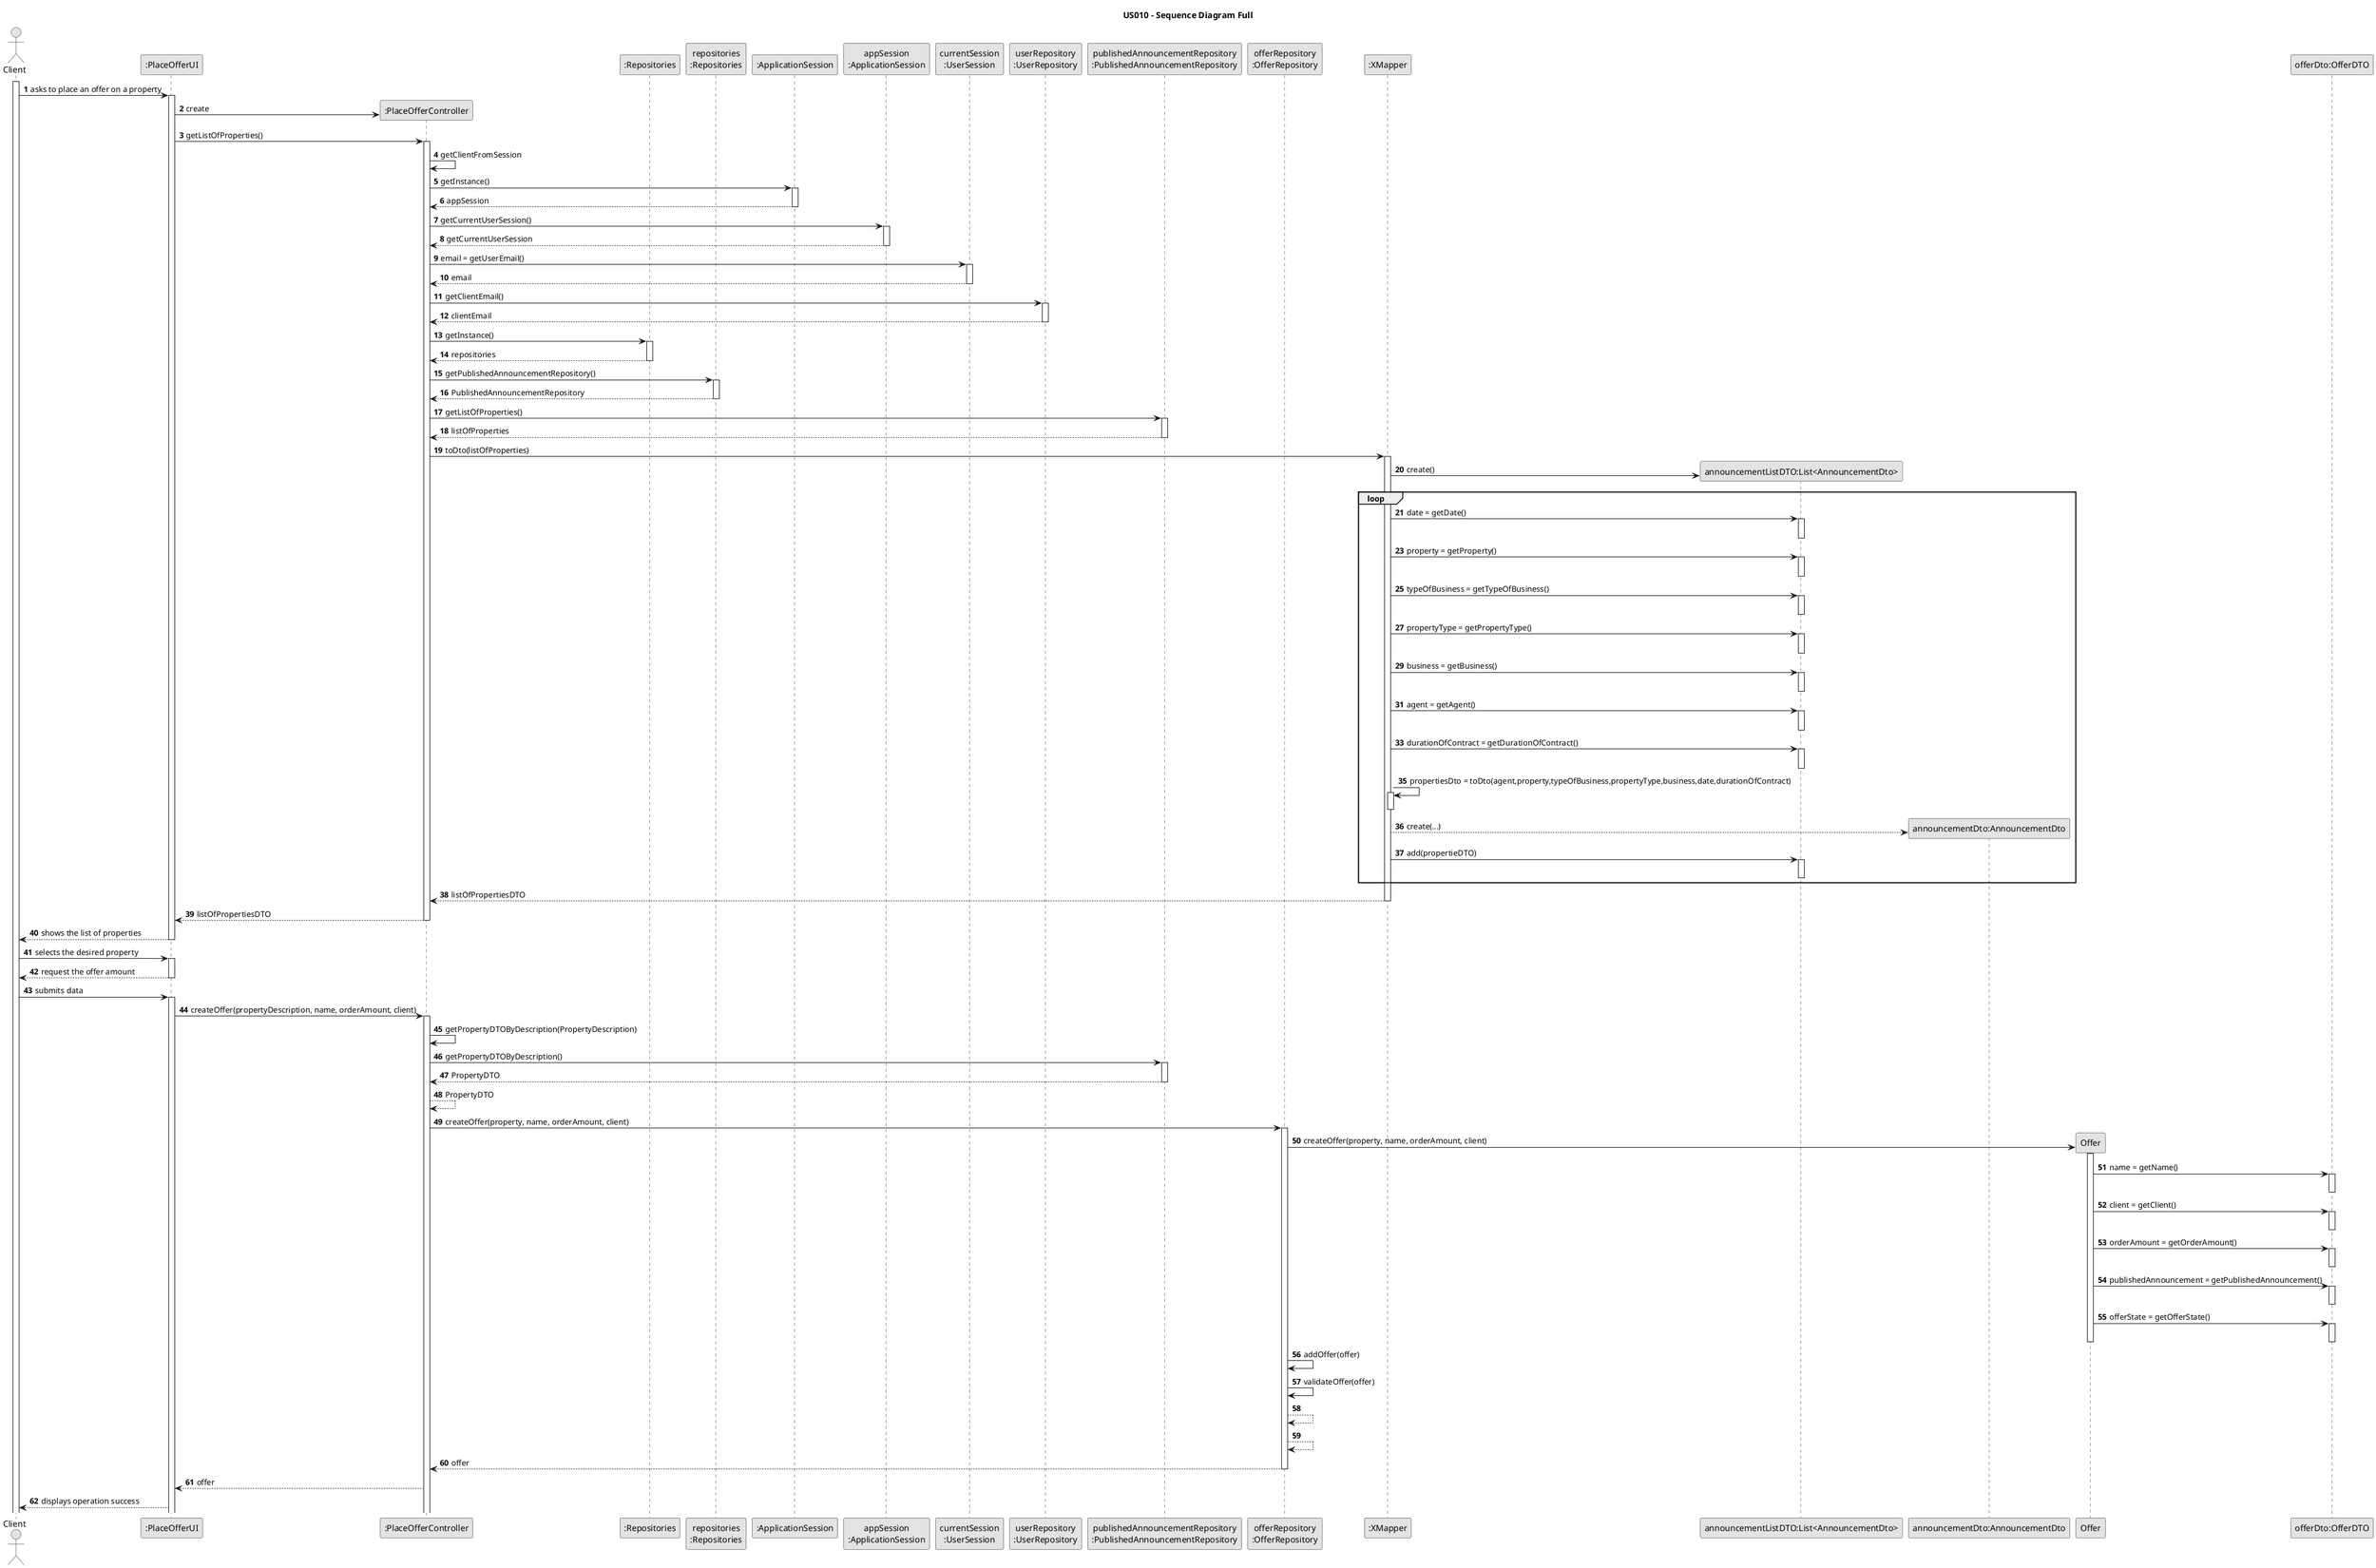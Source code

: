 @startuml

skinparam monochrome true
skinparam packageStyle rectangle
skinparam shadowing false

title US010 - Sequence Diagram Full

autonumber

actor "Client" as Client
participant ":PlaceOfferUI" as System
participant ":PlaceOfferController" as Controller
participant ":Repositories" as RepositorySingleton
participant "repositories\n:Repositories" as Repositories
participant ":ApplicationSession" as app
participant "appSession\n:ApplicationSession" as APP
participant "currentSession\n:UserSession" as User
participant "userRepository\n:UserRepository" as UserRepository
participant "publishedAnnouncementRepository\n:PublishedAnnouncementRepository" as PublishedAnnouncementRepository
participant "offerRepository\n:OfferRepository" as OfferRepository
participant ":XMapper" as XMapper
participant "announcementListDTO:List<AnnouncementDto>" as ListPublishAnnouncement
participant "announcementDto:AnnouncementDto" as AnnouncementDto
participant "Offer" as Offer
participant "offerDto:OfferDTO" as offerDto

activate Client

Client -> System : asks to place an offer on a property
activate System

System -> Controller** : create

System -> Controller : getListOfProperties()
activate Controller

Controller -> Controller : getClientFromSession

Controller -> app : getInstance()
activate app

app --> Controller: appSession
deactivate app

Controller -> APP: getCurrentUserSession()
activate APP

APP --> Controller : getCurrentUserSession
deactivate APP

Controller -> User : email = getUserEmail()
activate User

User --> Controller : email
deactivate User

Controller -> UserRepository : getClientEmail()
activate UserRepository

UserRepository --> Controller : clientEmail
deactivate UserRepository

Controller -> RepositorySingleton : getInstance()
activate RepositorySingleton

RepositorySingleton --> Controller : repositories
deactivate RepositorySingleton

Controller -> Repositories : getPublishedAnnouncementRepository()
activate Repositories

Repositories --> Controller: PublishedAnnouncementRepository
deactivate Repositories

Controller -> PublishedAnnouncementRepository : getListOfProperties()
activate PublishedAnnouncementRepository

PublishedAnnouncementRepository --> Controller : listOfProperties
deactivate PublishedAnnouncementRepository

Controller -> XMapper : toDto(listOfProperties)
activate XMapper

XMapper -> ListPublishAnnouncement**: create()

    loop

    XMapper -> ListPublishAnnouncement: date = getDate()
    activate ListPublishAnnouncement

    XMapper -[hidden]> ListPublishAnnouncement
    deactivate ListPublishAnnouncement

    XMapper -> ListPublishAnnouncement: property = getProperty()
    activate ListPublishAnnouncement

    XMapper -[hidden]> ListPublishAnnouncement
    deactivate ListPublishAnnouncement

    XMapper -> ListPublishAnnouncement: typeOfBusiness = getTypeOfBusiness()
    activate ListPublishAnnouncement

    XMapper -[hidden]> ListPublishAnnouncement
    deactivate ListPublishAnnouncement

    XMapper -> ListPublishAnnouncement: propertyType = getPropertyType()
    activate ListPublishAnnouncement

    XMapper -[hidden]> ListPublishAnnouncement
    deactivate ListPublishAnnouncement

    XMapper -> ListPublishAnnouncement: business = getBusiness()
    activate ListPublishAnnouncement

    XMapper -[hidden]> ListPublishAnnouncement
    deactivate ListPublishAnnouncement

    XMapper -> ListPublishAnnouncement :agent = getAgent()
    activate ListPublishAnnouncement

    XMapper -[hidden]> ListPublishAnnouncement
    deactivate ListPublishAnnouncement

    XMapper -> ListPublishAnnouncement: durationOfContract = getDurationOfContract()
    activate ListPublishAnnouncement

    XMapper -[hidden]> ListPublishAnnouncement
    deactivate ListPublishAnnouncement

    XMapper -> XMapper : propertiesDto = toDto(agent,property,typeOfBusiness,propertyType,business,date,durationOfContract)
    activate XMapper

    deactivate XMapper

    XMapper --> AnnouncementDto**: create(...)

    XMapper -> ListPublishAnnouncement: add(propertieDTO)
    activate ListPublishAnnouncement

    deactivate ListPublishAnnouncement
    end

XMapper --> Controller : listOfPropertiesDTO
deactivate XMapper

Controller --> System : listOfPropertiesDTO
deactivate Controller

System --> Client : shows the list of properties
deactivate System

Client -> System : selects the desired property
activate System

System --> Client : request the offer amount
deactivate System

Client -> System : submits data
activate System

System -> Controller : createOffer(propertyDescription, name, orderAmount, client)
activate Controller

Controller -> Controller : getPropertyDTOByDescription(PropertyDescription)

Controller -> PublishedAnnouncementRepository : getPropertyDTOByDescription()
activate PublishedAnnouncementRepository

PublishedAnnouncementRepository --> Controller : PropertyDTO
deactivate PublishedAnnouncementRepository

Controller --> Controller : PropertyDTO

Controller -> OfferRepository : createOffer(property, name, orderAmount, client)
activate OfferRepository


OfferRepository -> Offer** : createOffer(property, name, orderAmount, client)
activate Offer

Offer -> offerDto : name = getName()
activate offerDto
deactivate offerDto

Offer -> offerDto : client = getClient()
activate offerDto
deactivate offerDto

Offer -> offerDto : orderAmount = getOrderAmount()
activate offerDto
deactivate offerDto

Offer -> offerDto : publishedAnnouncement = getPublishedAnnouncement()
activate offerDto
deactivate offerDto

Offer -> offerDto : offerState = getOfferState()
activate offerDto
deactivate offerDto

deactivate Offer



OfferRepository -> OfferRepository : addOffer(offer)

OfferRepository -> OfferRepository : validateOffer(offer)

OfferRepository --> OfferRepository

OfferRepository --> OfferRepository

OfferRepository --> Controller : offer
deactivate OfferRepository

Controller --> System : offer

System --> Client : displays operation success

@enduml